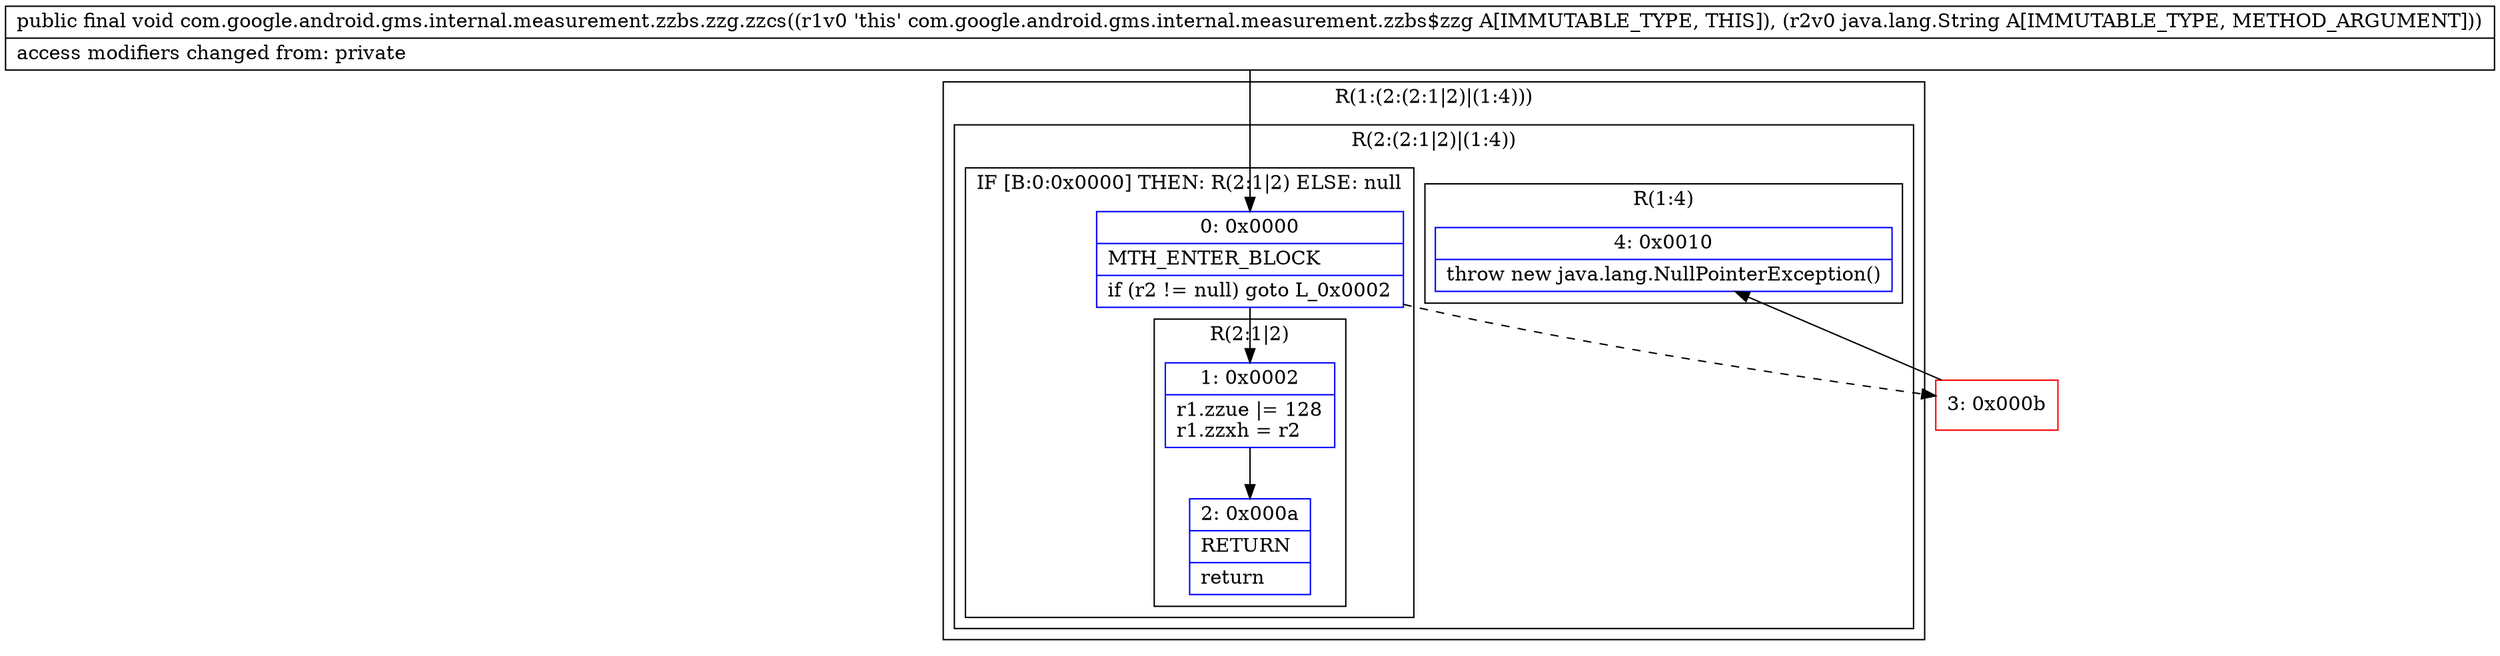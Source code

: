 digraph "CFG forcom.google.android.gms.internal.measurement.zzbs.zzg.zzcs(Ljava\/lang\/String;)V" {
subgraph cluster_Region_1152252664 {
label = "R(1:(2:(2:1|2)|(1:4)))";
node [shape=record,color=blue];
subgraph cluster_Region_679452257 {
label = "R(2:(2:1|2)|(1:4))";
node [shape=record,color=blue];
subgraph cluster_IfRegion_1266084623 {
label = "IF [B:0:0x0000] THEN: R(2:1|2) ELSE: null";
node [shape=record,color=blue];
Node_0 [shape=record,label="{0\:\ 0x0000|MTH_ENTER_BLOCK\l|if (r2 != null) goto L_0x0002\l}"];
subgraph cluster_Region_953335711 {
label = "R(2:1|2)";
node [shape=record,color=blue];
Node_1 [shape=record,label="{1\:\ 0x0002|r1.zzue \|= 128\lr1.zzxh = r2\l}"];
Node_2 [shape=record,label="{2\:\ 0x000a|RETURN\l|return\l}"];
}
}
subgraph cluster_Region_327411783 {
label = "R(1:4)";
node [shape=record,color=blue];
Node_4 [shape=record,label="{4\:\ 0x0010|throw new java.lang.NullPointerException()\l}"];
}
}
}
Node_3 [shape=record,color=red,label="{3\:\ 0x000b}"];
MethodNode[shape=record,label="{public final void com.google.android.gms.internal.measurement.zzbs.zzg.zzcs((r1v0 'this' com.google.android.gms.internal.measurement.zzbs$zzg A[IMMUTABLE_TYPE, THIS]), (r2v0 java.lang.String A[IMMUTABLE_TYPE, METHOD_ARGUMENT]))  | access modifiers changed from: private\l}"];
MethodNode -> Node_0;
Node_0 -> Node_1;
Node_0 -> Node_3[style=dashed];
Node_1 -> Node_2;
Node_3 -> Node_4;
}

